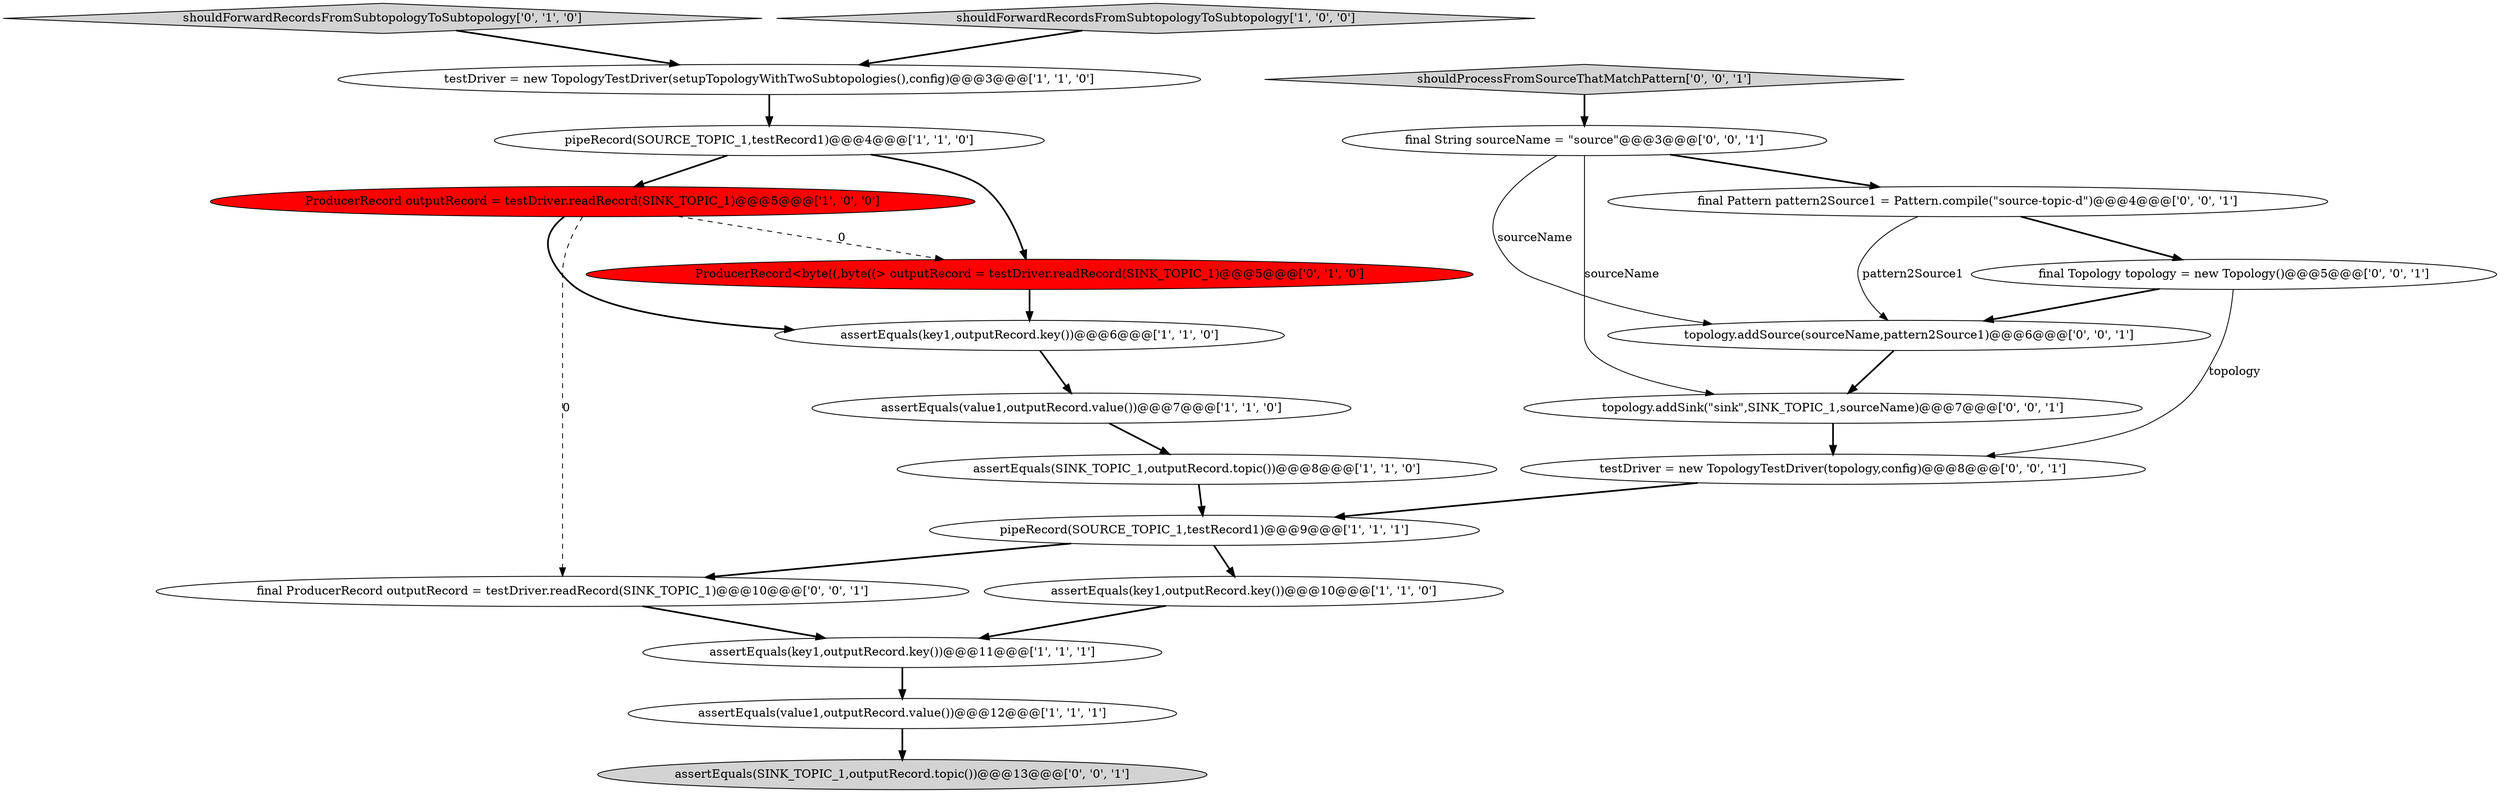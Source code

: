 digraph {
3 [style = filled, label = "assertEquals(key1,outputRecord.key())@@@11@@@['1', '1', '1']", fillcolor = white, shape = ellipse image = "AAA0AAABBB1BBB"];
2 [style = filled, label = "assertEquals(SINK_TOPIC_1,outputRecord.topic())@@@8@@@['1', '1', '0']", fillcolor = white, shape = ellipse image = "AAA0AAABBB1BBB"];
9 [style = filled, label = "assertEquals(key1,outputRecord.key())@@@10@@@['1', '1', '0']", fillcolor = white, shape = ellipse image = "AAA0AAABBB1BBB"];
21 [style = filled, label = "testDriver = new TopologyTestDriver(topology,config)@@@8@@@['0', '0', '1']", fillcolor = white, shape = ellipse image = "AAA0AAABBB3BBB"];
5 [style = filled, label = "assertEquals(value1,outputRecord.value())@@@7@@@['1', '1', '0']", fillcolor = white, shape = ellipse image = "AAA0AAABBB1BBB"];
4 [style = filled, label = "testDriver = new TopologyTestDriver(setupTopologyWithTwoSubtopologies(),config)@@@3@@@['1', '1', '0']", fillcolor = white, shape = ellipse image = "AAA0AAABBB1BBB"];
12 [style = filled, label = "shouldForwardRecordsFromSubtopologyToSubtopology['0', '1', '0']", fillcolor = lightgray, shape = diamond image = "AAA0AAABBB2BBB"];
18 [style = filled, label = "final Topology topology = new Topology()@@@5@@@['0', '0', '1']", fillcolor = white, shape = ellipse image = "AAA0AAABBB3BBB"];
20 [style = filled, label = "topology.addSink(\"sink\",SINK_TOPIC_1,sourceName)@@@7@@@['0', '0', '1']", fillcolor = white, shape = ellipse image = "AAA0AAABBB3BBB"];
16 [style = filled, label = "final String sourceName = \"source\"@@@3@@@['0', '0', '1']", fillcolor = white, shape = ellipse image = "AAA0AAABBB3BBB"];
0 [style = filled, label = "pipeRecord(SOURCE_TOPIC_1,testRecord1)@@@4@@@['1', '1', '0']", fillcolor = white, shape = ellipse image = "AAA0AAABBB1BBB"];
15 [style = filled, label = "assertEquals(SINK_TOPIC_1,outputRecord.topic())@@@13@@@['0', '0', '1']", fillcolor = lightgray, shape = ellipse image = "AAA0AAABBB3BBB"];
6 [style = filled, label = "assertEquals(key1,outputRecord.key())@@@6@@@['1', '1', '0']", fillcolor = white, shape = ellipse image = "AAA0AAABBB1BBB"];
14 [style = filled, label = "topology.addSource(sourceName,pattern2Source1)@@@6@@@['0', '0', '1']", fillcolor = white, shape = ellipse image = "AAA0AAABBB3BBB"];
13 [style = filled, label = "final Pattern pattern2Source1 = Pattern.compile(\"source-topic-\d\")@@@4@@@['0', '0', '1']", fillcolor = white, shape = ellipse image = "AAA0AAABBB3BBB"];
10 [style = filled, label = "pipeRecord(SOURCE_TOPIC_1,testRecord1)@@@9@@@['1', '1', '1']", fillcolor = white, shape = ellipse image = "AAA0AAABBB1BBB"];
17 [style = filled, label = "final ProducerRecord outputRecord = testDriver.readRecord(SINK_TOPIC_1)@@@10@@@['0', '0', '1']", fillcolor = white, shape = ellipse image = "AAA0AAABBB3BBB"];
19 [style = filled, label = "shouldProcessFromSourceThatMatchPattern['0', '0', '1']", fillcolor = lightgray, shape = diamond image = "AAA0AAABBB3BBB"];
7 [style = filled, label = "ProducerRecord outputRecord = testDriver.readRecord(SINK_TOPIC_1)@@@5@@@['1', '0', '0']", fillcolor = red, shape = ellipse image = "AAA1AAABBB1BBB"];
8 [style = filled, label = "assertEquals(value1,outputRecord.value())@@@12@@@['1', '1', '1']", fillcolor = white, shape = ellipse image = "AAA0AAABBB1BBB"];
11 [style = filled, label = "ProducerRecord<byte((,byte((> outputRecord = testDriver.readRecord(SINK_TOPIC_1)@@@5@@@['0', '1', '0']", fillcolor = red, shape = ellipse image = "AAA1AAABBB2BBB"];
1 [style = filled, label = "shouldForwardRecordsFromSubtopologyToSubtopology['1', '0', '0']", fillcolor = lightgray, shape = diamond image = "AAA0AAABBB1BBB"];
21->10 [style = bold, label=""];
1->4 [style = bold, label=""];
16->13 [style = bold, label=""];
8->15 [style = bold, label=""];
7->17 [style = dashed, label="0"];
11->6 [style = bold, label=""];
7->11 [style = dashed, label="0"];
0->11 [style = bold, label=""];
10->17 [style = bold, label=""];
2->10 [style = bold, label=""];
13->14 [style = solid, label="pattern2Source1"];
4->0 [style = bold, label=""];
19->16 [style = bold, label=""];
0->7 [style = bold, label=""];
20->21 [style = bold, label=""];
6->5 [style = bold, label=""];
5->2 [style = bold, label=""];
16->20 [style = solid, label="sourceName"];
18->21 [style = solid, label="topology"];
12->4 [style = bold, label=""];
3->8 [style = bold, label=""];
7->6 [style = bold, label=""];
17->3 [style = bold, label=""];
9->3 [style = bold, label=""];
10->9 [style = bold, label=""];
18->14 [style = bold, label=""];
13->18 [style = bold, label=""];
14->20 [style = bold, label=""];
16->14 [style = solid, label="sourceName"];
}
